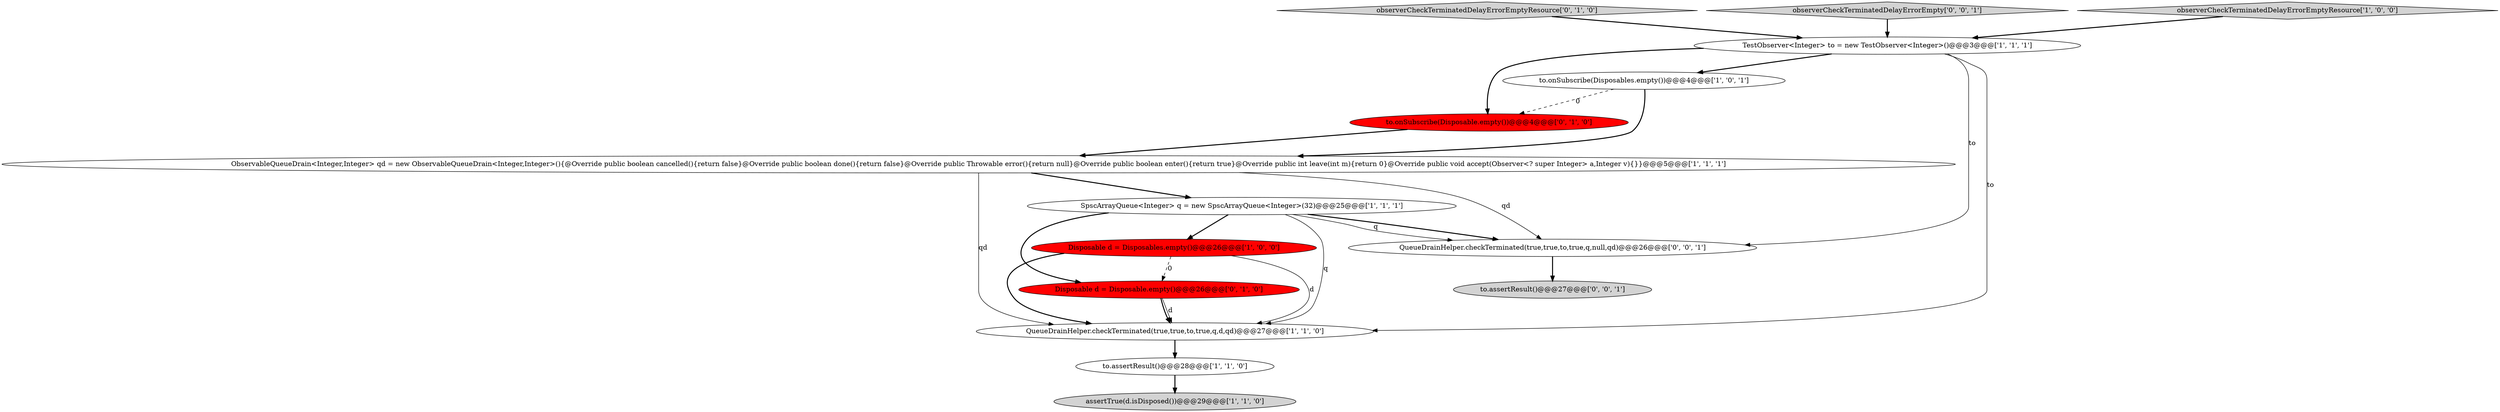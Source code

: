 digraph {
8 [style = filled, label = "Disposable d = Disposables.empty()@@@26@@@['1', '0', '0']", fillcolor = red, shape = ellipse image = "AAA1AAABBB1BBB"];
1 [style = filled, label = "QueueDrainHelper.checkTerminated(true,true,to,true,q,d,qd)@@@27@@@['1', '1', '0']", fillcolor = white, shape = ellipse image = "AAA0AAABBB1BBB"];
10 [style = filled, label = "observerCheckTerminatedDelayErrorEmptyResource['0', '1', '0']", fillcolor = lightgray, shape = diamond image = "AAA0AAABBB2BBB"];
11 [style = filled, label = "Disposable d = Disposable.empty()@@@26@@@['0', '1', '0']", fillcolor = red, shape = ellipse image = "AAA1AAABBB2BBB"];
6 [style = filled, label = "TestObserver<Integer> to = new TestObserver<Integer>()@@@3@@@['1', '1', '1']", fillcolor = white, shape = ellipse image = "AAA0AAABBB1BBB"];
12 [style = filled, label = "to.assertResult()@@@27@@@['0', '0', '1']", fillcolor = lightgray, shape = ellipse image = "AAA0AAABBB3BBB"];
0 [style = filled, label = "assertTrue(d.isDisposed())@@@29@@@['1', '1', '0']", fillcolor = lightgray, shape = ellipse image = "AAA0AAABBB1BBB"];
2 [style = filled, label = "ObservableQueueDrain<Integer,Integer> qd = new ObservableQueueDrain<Integer,Integer>(){@Override public boolean cancelled(){return false}@Override public boolean done(){return false}@Override public Throwable error(){return null}@Override public boolean enter(){return true}@Override public int leave(int m){return 0}@Override public void accept(Observer<? super Integer> a,Integer v){}}@@@5@@@['1', '1', '1']", fillcolor = white, shape = ellipse image = "AAA0AAABBB1BBB"];
5 [style = filled, label = "SpscArrayQueue<Integer> q = new SpscArrayQueue<Integer>(32)@@@25@@@['1', '1', '1']", fillcolor = white, shape = ellipse image = "AAA0AAABBB1BBB"];
13 [style = filled, label = "observerCheckTerminatedDelayErrorEmpty['0', '0', '1']", fillcolor = lightgray, shape = diamond image = "AAA0AAABBB3BBB"];
14 [style = filled, label = "QueueDrainHelper.checkTerminated(true,true,to,true,q,null,qd)@@@26@@@['0', '0', '1']", fillcolor = white, shape = ellipse image = "AAA0AAABBB3BBB"];
9 [style = filled, label = "to.onSubscribe(Disposable.empty())@@@4@@@['0', '1', '0']", fillcolor = red, shape = ellipse image = "AAA1AAABBB2BBB"];
3 [style = filled, label = "to.onSubscribe(Disposables.empty())@@@4@@@['1', '0', '1']", fillcolor = white, shape = ellipse image = "AAA0AAABBB1BBB"];
4 [style = filled, label = "observerCheckTerminatedDelayErrorEmptyResource['1', '0', '0']", fillcolor = lightgray, shape = diamond image = "AAA0AAABBB1BBB"];
7 [style = filled, label = "to.assertResult()@@@28@@@['1', '1', '0']", fillcolor = white, shape = ellipse image = "AAA0AAABBB1BBB"];
6->3 [style = bold, label=""];
5->8 [style = bold, label=""];
2->14 [style = solid, label="qd"];
4->6 [style = bold, label=""];
9->2 [style = bold, label=""];
11->1 [style = bold, label=""];
6->1 [style = solid, label="to"];
7->0 [style = bold, label=""];
5->14 [style = bold, label=""];
1->7 [style = bold, label=""];
10->6 [style = bold, label=""];
8->1 [style = bold, label=""];
6->14 [style = solid, label="to"];
3->2 [style = bold, label=""];
3->9 [style = dashed, label="0"];
14->12 [style = bold, label=""];
5->1 [style = solid, label="q"];
5->14 [style = solid, label="q"];
5->11 [style = bold, label=""];
13->6 [style = bold, label=""];
6->9 [style = bold, label=""];
8->11 [style = dashed, label="0"];
2->1 [style = solid, label="qd"];
11->1 [style = solid, label="d"];
8->1 [style = solid, label="d"];
2->5 [style = bold, label=""];
}
